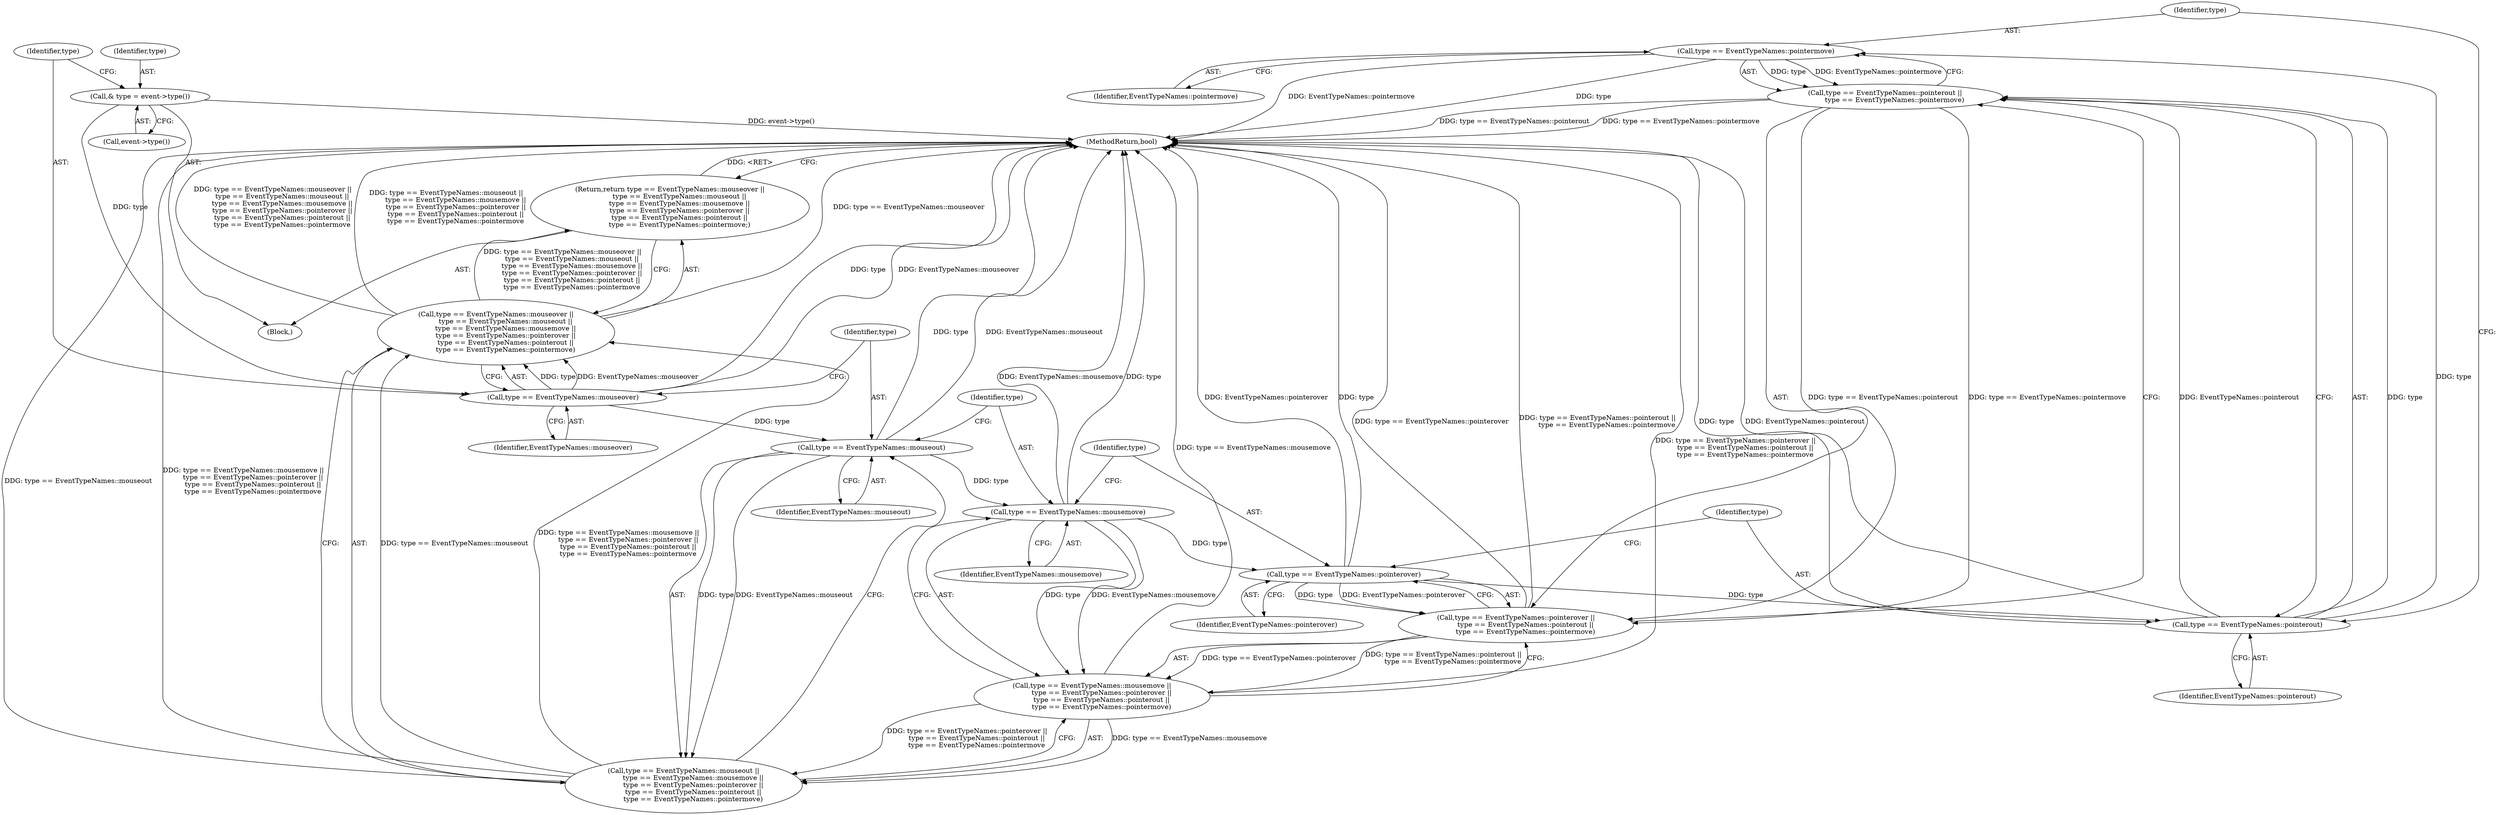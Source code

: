 digraph "0_Chrome_74fce5949bdf05a92c2bc0bd98e6e3e977c55376_1@API" {
"1000148" [label="(Call,type == EventTypeNames::pointermove)"];
"1000145" [label="(Call,type == EventTypeNames::pointerout)"];
"1000141" [label="(Call,type == EventTypeNames::pointerover)"];
"1000137" [label="(Call,type == EventTypeNames::mousemove)"];
"1000133" [label="(Call,type == EventTypeNames::mouseout)"];
"1000129" [label="(Call,type == EventTypeNames::mouseover)"];
"1000124" [label="(Call,& type = event->type())"];
"1000144" [label="(Call,type == EventTypeNames::pointerout ||\n         type == EventTypeNames::pointermove)"];
"1000140" [label="(Call,type == EventTypeNames::pointerover ||\n         type == EventTypeNames::pointerout ||\n         type == EventTypeNames::pointermove)"];
"1000136" [label="(Call,type == EventTypeNames::mousemove ||\n         type == EventTypeNames::pointerover ||\n         type == EventTypeNames::pointerout ||\n         type == EventTypeNames::pointermove)"];
"1000132" [label="(Call,type == EventTypeNames::mouseout ||\n         type == EventTypeNames::mousemove ||\n         type == EventTypeNames::pointerover ||\n         type == EventTypeNames::pointerout ||\n         type == EventTypeNames::pointermove)"];
"1000128" [label="(Call,type == EventTypeNames::mouseover ||\n         type == EventTypeNames::mouseout ||\n         type == EventTypeNames::mousemove ||\n         type == EventTypeNames::pointerover ||\n         type == EventTypeNames::pointerout ||\n         type == EventTypeNames::pointermove)"];
"1000127" [label="(Return,return type == EventTypeNames::mouseover ||\n         type == EventTypeNames::mouseout ||\n         type == EventTypeNames::mousemove ||\n         type == EventTypeNames::pointerover ||\n         type == EventTypeNames::pointerout ||\n         type == EventTypeNames::pointermove;)"];
"1000141" [label="(Call,type == EventTypeNames::pointerover)"];
"1000142" [label="(Identifier,type)"];
"1000138" [label="(Identifier,type)"];
"1000140" [label="(Call,type == EventTypeNames::pointerover ||\n         type == EventTypeNames::pointerout ||\n         type == EventTypeNames::pointermove)"];
"1000103" [label="(Block,)"];
"1000136" [label="(Call,type == EventTypeNames::mousemove ||\n         type == EventTypeNames::pointerover ||\n         type == EventTypeNames::pointerout ||\n         type == EventTypeNames::pointermove)"];
"1000135" [label="(Identifier,EventTypeNames::mouseout)"];
"1000129" [label="(Call,type == EventTypeNames::mouseover)"];
"1000150" [label="(Identifier,EventTypeNames::pointermove)"];
"1000151" [label="(MethodReturn,bool)"];
"1000147" [label="(Identifier,EventTypeNames::pointerout)"];
"1000131" [label="(Identifier,EventTypeNames::mouseover)"];
"1000133" [label="(Call,type == EventTypeNames::mouseout)"];
"1000134" [label="(Identifier,type)"];
"1000149" [label="(Identifier,type)"];
"1000145" [label="(Call,type == EventTypeNames::pointerout)"];
"1000128" [label="(Call,type == EventTypeNames::mouseover ||\n         type == EventTypeNames::mouseout ||\n         type == EventTypeNames::mousemove ||\n         type == EventTypeNames::pointerover ||\n         type == EventTypeNames::pointerout ||\n         type == EventTypeNames::pointermove)"];
"1000126" [label="(Call,event->type())"];
"1000132" [label="(Call,type == EventTypeNames::mouseout ||\n         type == EventTypeNames::mousemove ||\n         type == EventTypeNames::pointerover ||\n         type == EventTypeNames::pointerout ||\n         type == EventTypeNames::pointermove)"];
"1000125" [label="(Identifier,type)"];
"1000139" [label="(Identifier,EventTypeNames::mousemove)"];
"1000137" [label="(Call,type == EventTypeNames::mousemove)"];
"1000127" [label="(Return,return type == EventTypeNames::mouseover ||\n         type == EventTypeNames::mouseout ||\n         type == EventTypeNames::mousemove ||\n         type == EventTypeNames::pointerover ||\n         type == EventTypeNames::pointerout ||\n         type == EventTypeNames::pointermove;)"];
"1000148" [label="(Call,type == EventTypeNames::pointermove)"];
"1000146" [label="(Identifier,type)"];
"1000130" [label="(Identifier,type)"];
"1000143" [label="(Identifier,EventTypeNames::pointerover)"];
"1000124" [label="(Call,& type = event->type())"];
"1000144" [label="(Call,type == EventTypeNames::pointerout ||\n         type == EventTypeNames::pointermove)"];
"1000148" -> "1000144"  [label="AST: "];
"1000148" -> "1000150"  [label="CFG: "];
"1000149" -> "1000148"  [label="AST: "];
"1000150" -> "1000148"  [label="AST: "];
"1000144" -> "1000148"  [label="CFG: "];
"1000148" -> "1000151"  [label="DDG: EventTypeNames::pointermove"];
"1000148" -> "1000151"  [label="DDG: type"];
"1000148" -> "1000144"  [label="DDG: type"];
"1000148" -> "1000144"  [label="DDG: EventTypeNames::pointermove"];
"1000145" -> "1000148"  [label="DDG: type"];
"1000145" -> "1000144"  [label="AST: "];
"1000145" -> "1000147"  [label="CFG: "];
"1000146" -> "1000145"  [label="AST: "];
"1000147" -> "1000145"  [label="AST: "];
"1000149" -> "1000145"  [label="CFG: "];
"1000144" -> "1000145"  [label="CFG: "];
"1000145" -> "1000151"  [label="DDG: type"];
"1000145" -> "1000151"  [label="DDG: EventTypeNames::pointerout"];
"1000145" -> "1000144"  [label="DDG: type"];
"1000145" -> "1000144"  [label="DDG: EventTypeNames::pointerout"];
"1000141" -> "1000145"  [label="DDG: type"];
"1000141" -> "1000140"  [label="AST: "];
"1000141" -> "1000143"  [label="CFG: "];
"1000142" -> "1000141"  [label="AST: "];
"1000143" -> "1000141"  [label="AST: "];
"1000146" -> "1000141"  [label="CFG: "];
"1000140" -> "1000141"  [label="CFG: "];
"1000141" -> "1000151"  [label="DDG: type"];
"1000141" -> "1000151"  [label="DDG: EventTypeNames::pointerover"];
"1000141" -> "1000140"  [label="DDG: type"];
"1000141" -> "1000140"  [label="DDG: EventTypeNames::pointerover"];
"1000137" -> "1000141"  [label="DDG: type"];
"1000137" -> "1000136"  [label="AST: "];
"1000137" -> "1000139"  [label="CFG: "];
"1000138" -> "1000137"  [label="AST: "];
"1000139" -> "1000137"  [label="AST: "];
"1000142" -> "1000137"  [label="CFG: "];
"1000136" -> "1000137"  [label="CFG: "];
"1000137" -> "1000151"  [label="DDG: EventTypeNames::mousemove"];
"1000137" -> "1000151"  [label="DDG: type"];
"1000137" -> "1000136"  [label="DDG: type"];
"1000137" -> "1000136"  [label="DDG: EventTypeNames::mousemove"];
"1000133" -> "1000137"  [label="DDG: type"];
"1000133" -> "1000132"  [label="AST: "];
"1000133" -> "1000135"  [label="CFG: "];
"1000134" -> "1000133"  [label="AST: "];
"1000135" -> "1000133"  [label="AST: "];
"1000138" -> "1000133"  [label="CFG: "];
"1000132" -> "1000133"  [label="CFG: "];
"1000133" -> "1000151"  [label="DDG: type"];
"1000133" -> "1000151"  [label="DDG: EventTypeNames::mouseout"];
"1000133" -> "1000132"  [label="DDG: type"];
"1000133" -> "1000132"  [label="DDG: EventTypeNames::mouseout"];
"1000129" -> "1000133"  [label="DDG: type"];
"1000129" -> "1000128"  [label="AST: "];
"1000129" -> "1000131"  [label="CFG: "];
"1000130" -> "1000129"  [label="AST: "];
"1000131" -> "1000129"  [label="AST: "];
"1000134" -> "1000129"  [label="CFG: "];
"1000128" -> "1000129"  [label="CFG: "];
"1000129" -> "1000151"  [label="DDG: type"];
"1000129" -> "1000151"  [label="DDG: EventTypeNames::mouseover"];
"1000129" -> "1000128"  [label="DDG: type"];
"1000129" -> "1000128"  [label="DDG: EventTypeNames::mouseover"];
"1000124" -> "1000129"  [label="DDG: type"];
"1000124" -> "1000103"  [label="AST: "];
"1000124" -> "1000126"  [label="CFG: "];
"1000125" -> "1000124"  [label="AST: "];
"1000126" -> "1000124"  [label="AST: "];
"1000130" -> "1000124"  [label="CFG: "];
"1000124" -> "1000151"  [label="DDG: event->type()"];
"1000144" -> "1000140"  [label="AST: "];
"1000140" -> "1000144"  [label="CFG: "];
"1000144" -> "1000151"  [label="DDG: type == EventTypeNames::pointermove"];
"1000144" -> "1000151"  [label="DDG: type == EventTypeNames::pointerout"];
"1000144" -> "1000140"  [label="DDG: type == EventTypeNames::pointerout"];
"1000144" -> "1000140"  [label="DDG: type == EventTypeNames::pointermove"];
"1000140" -> "1000136"  [label="AST: "];
"1000136" -> "1000140"  [label="CFG: "];
"1000140" -> "1000151"  [label="DDG: type == EventTypeNames::pointerover"];
"1000140" -> "1000151"  [label="DDG: type == EventTypeNames::pointerout ||\n         type == EventTypeNames::pointermove"];
"1000140" -> "1000136"  [label="DDG: type == EventTypeNames::pointerover"];
"1000140" -> "1000136"  [label="DDG: type == EventTypeNames::pointerout ||\n         type == EventTypeNames::pointermove"];
"1000136" -> "1000132"  [label="AST: "];
"1000132" -> "1000136"  [label="CFG: "];
"1000136" -> "1000151"  [label="DDG: type == EventTypeNames::pointerover ||\n         type == EventTypeNames::pointerout ||\n         type == EventTypeNames::pointermove"];
"1000136" -> "1000151"  [label="DDG: type == EventTypeNames::mousemove"];
"1000136" -> "1000132"  [label="DDG: type == EventTypeNames::mousemove"];
"1000136" -> "1000132"  [label="DDG: type == EventTypeNames::pointerover ||\n         type == EventTypeNames::pointerout ||\n         type == EventTypeNames::pointermove"];
"1000132" -> "1000128"  [label="AST: "];
"1000128" -> "1000132"  [label="CFG: "];
"1000132" -> "1000151"  [label="DDG: type == EventTypeNames::mouseout"];
"1000132" -> "1000151"  [label="DDG: type == EventTypeNames::mousemove ||\n         type == EventTypeNames::pointerover ||\n         type == EventTypeNames::pointerout ||\n         type == EventTypeNames::pointermove"];
"1000132" -> "1000128"  [label="DDG: type == EventTypeNames::mouseout"];
"1000132" -> "1000128"  [label="DDG: type == EventTypeNames::mousemove ||\n         type == EventTypeNames::pointerover ||\n         type == EventTypeNames::pointerout ||\n         type == EventTypeNames::pointermove"];
"1000128" -> "1000127"  [label="AST: "];
"1000127" -> "1000128"  [label="CFG: "];
"1000128" -> "1000151"  [label="DDG: type == EventTypeNames::mouseout ||\n         type == EventTypeNames::mousemove ||\n         type == EventTypeNames::pointerover ||\n         type == EventTypeNames::pointerout ||\n         type == EventTypeNames::pointermove"];
"1000128" -> "1000151"  [label="DDG: type == EventTypeNames::mouseover"];
"1000128" -> "1000151"  [label="DDG: type == EventTypeNames::mouseover ||\n         type == EventTypeNames::mouseout ||\n         type == EventTypeNames::mousemove ||\n         type == EventTypeNames::pointerover ||\n         type == EventTypeNames::pointerout ||\n         type == EventTypeNames::pointermove"];
"1000128" -> "1000127"  [label="DDG: type == EventTypeNames::mouseover ||\n         type == EventTypeNames::mouseout ||\n         type == EventTypeNames::mousemove ||\n         type == EventTypeNames::pointerover ||\n         type == EventTypeNames::pointerout ||\n         type == EventTypeNames::pointermove"];
"1000127" -> "1000103"  [label="AST: "];
"1000151" -> "1000127"  [label="CFG: "];
"1000127" -> "1000151"  [label="DDG: <RET>"];
}
